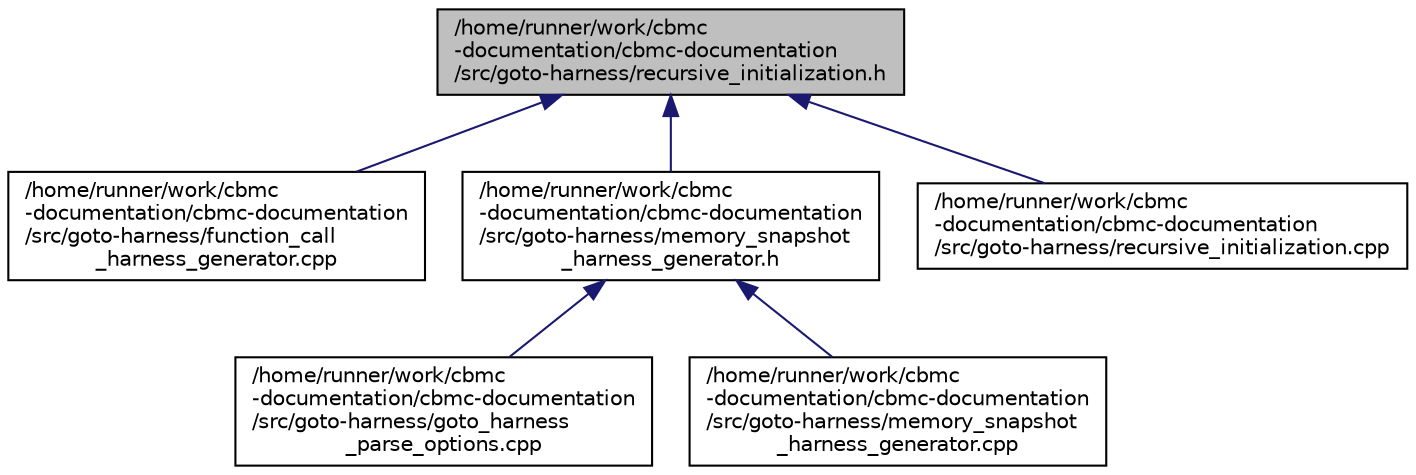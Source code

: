 digraph "/home/runner/work/cbmc-documentation/cbmc-documentation/src/goto-harness/recursive_initialization.h"
{
 // LATEX_PDF_SIZE
  bgcolor="transparent";
  edge [fontname="Helvetica",fontsize="10",labelfontname="Helvetica",labelfontsize="10"];
  node [fontname="Helvetica",fontsize="10",shape=record];
  Node1 [label="/home/runner/work/cbmc\l-documentation/cbmc-documentation\l/src/goto-harness/recursive_initialization.h",height=0.2,width=0.4,color="black", fillcolor="grey75", style="filled", fontcolor="black",tooltip=" "];
  Node1 -> Node2 [dir="back",color="midnightblue",fontsize="10",style="solid",fontname="Helvetica"];
  Node2 [label="/home/runner/work/cbmc\l-documentation/cbmc-documentation\l/src/goto-harness/function_call\l_harness_generator.cpp",height=0.2,width=0.4,color="black",URL="$function__call__harness__generator_8cpp.html",tooltip=" "];
  Node1 -> Node3 [dir="back",color="midnightblue",fontsize="10",style="solid",fontname="Helvetica"];
  Node3 [label="/home/runner/work/cbmc\l-documentation/cbmc-documentation\l/src/goto-harness/memory_snapshot\l_harness_generator.h",height=0.2,width=0.4,color="black",URL="$memory__snapshot__harness__generator_8h.html",tooltip=" "];
  Node3 -> Node4 [dir="back",color="midnightblue",fontsize="10",style="solid",fontname="Helvetica"];
  Node4 [label="/home/runner/work/cbmc\l-documentation/cbmc-documentation\l/src/goto-harness/goto_harness\l_parse_options.cpp",height=0.2,width=0.4,color="black",URL="$goto__harness__parse__options_8cpp.html",tooltip=" "];
  Node3 -> Node5 [dir="back",color="midnightblue",fontsize="10",style="solid",fontname="Helvetica"];
  Node5 [label="/home/runner/work/cbmc\l-documentation/cbmc-documentation\l/src/goto-harness/memory_snapshot\l_harness_generator.cpp",height=0.2,width=0.4,color="black",URL="$memory__snapshot__harness__generator_8cpp.html",tooltip=" "];
  Node1 -> Node6 [dir="back",color="midnightblue",fontsize="10",style="solid",fontname="Helvetica"];
  Node6 [label="/home/runner/work/cbmc\l-documentation/cbmc-documentation\l/src/goto-harness/recursive_initialization.cpp",height=0.2,width=0.4,color="black",URL="$recursive__initialization_8cpp.html",tooltip=" "];
}
